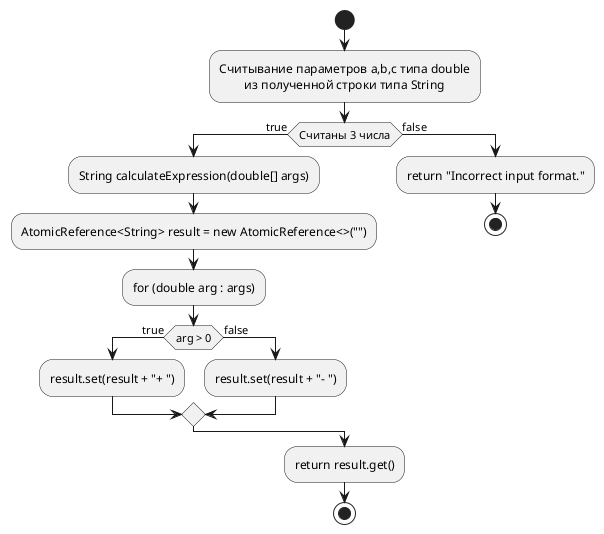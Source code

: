 @startuml
start
:Считывание параметров a,b,c типа double
        из полученной строки типа String;
if (Считаны 3 числа) then (true)
    :String calculateExpression(double[] args);
    :AtomicReference<String> result = new AtomicReference<>("");
    :for (double arg : args);
    if (arg > 0) then (true)
      :result.set(result + "+ ");
    else (false)
      :result.set(result + "- ");
    endif
else (false)
  :return "Incorrect input format.";
  stop
endif
:return result.get();
stop
@enduml
